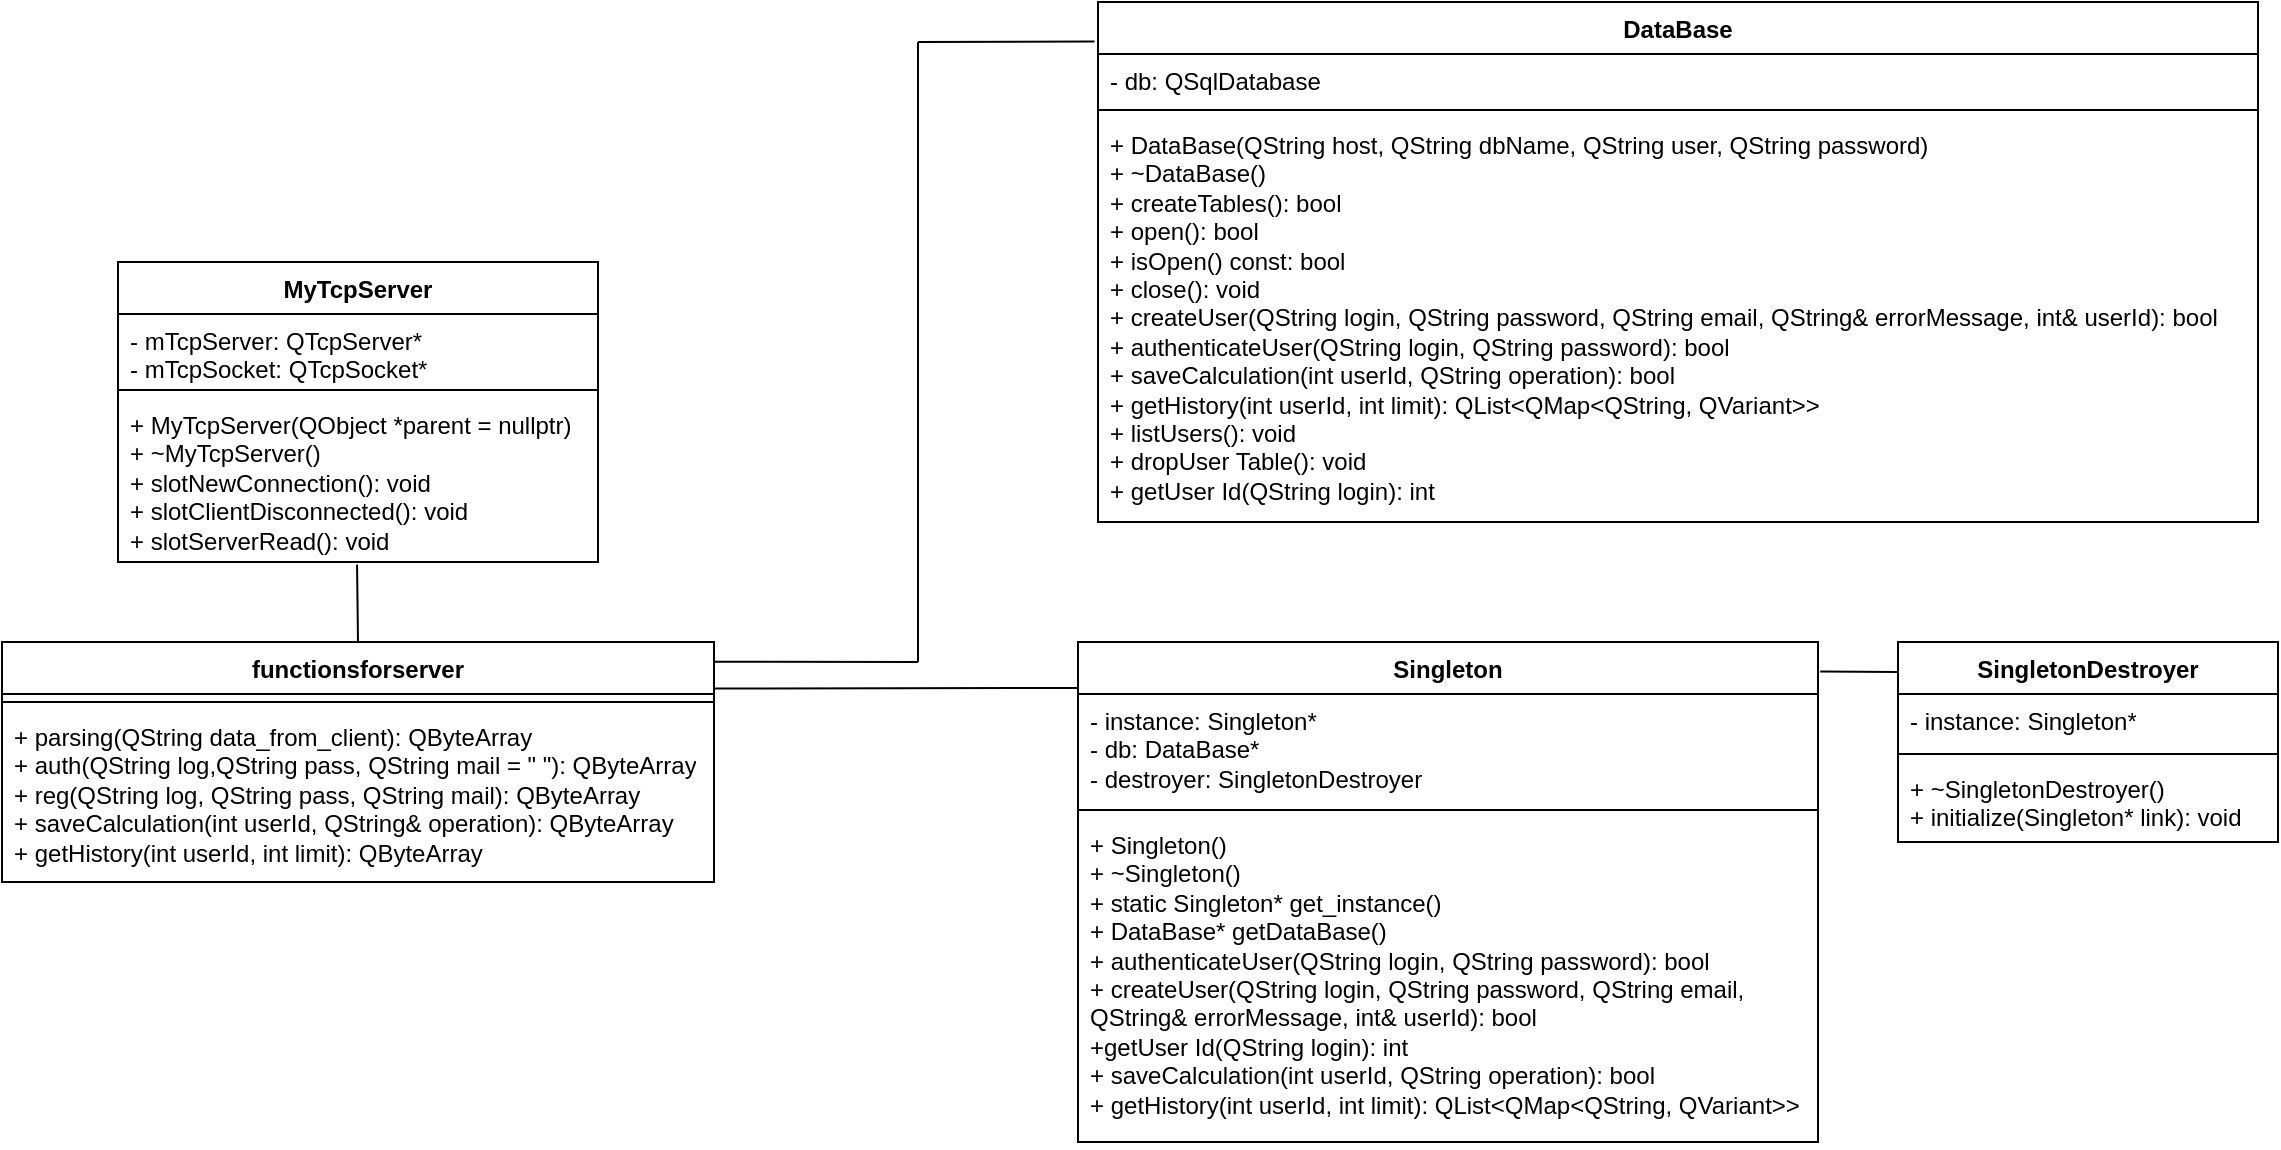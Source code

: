 <mxfile version="26.2.8">
  <diagram name="Страница — 1" id="pIdG_vWwgE1o67iGHw3Q">
    <mxGraphModel grid="1" page="1" gridSize="10" guides="1" tooltips="1" connect="1" arrows="1" fold="1" pageScale="1" pageWidth="827" pageHeight="1169" math="0" shadow="0">
      <root>
        <mxCell id="0" />
        <mxCell id="1" parent="0" />
        <mxCell id="A9gwGV0eM1s3dFcHj9r0-5" value="MyTcpServer" style="swimlane;fontStyle=1;align=center;verticalAlign=top;childLayout=stackLayout;horizontal=1;startSize=26;horizontalStack=0;resizeParent=1;resizeParentMax=0;resizeLast=0;collapsible=1;marginBottom=0;whiteSpace=wrap;html=1;" vertex="1" parent="1">
          <mxGeometry x="80" y="250" width="240" height="150" as="geometry" />
        </mxCell>
        <mxCell id="A9gwGV0eM1s3dFcHj9r0-6" value="- mTcpServer: QTcpServer*&lt;div&gt;- mTcpSocket: QTcpSocket*&lt;/div&gt;" style="text;strokeColor=none;fillColor=none;align=left;verticalAlign=top;spacingLeft=4;spacingRight=4;overflow=hidden;rotatable=0;points=[[0,0.5],[1,0.5]];portConstraint=eastwest;whiteSpace=wrap;html=1;" vertex="1" parent="A9gwGV0eM1s3dFcHj9r0-5">
          <mxGeometry y="26" width="240" height="34" as="geometry" />
        </mxCell>
        <mxCell id="A9gwGV0eM1s3dFcHj9r0-7" value="" style="line;strokeWidth=1;fillColor=none;align=left;verticalAlign=middle;spacingTop=-1;spacingLeft=3;spacingRight=3;rotatable=0;labelPosition=right;points=[];portConstraint=eastwest;strokeColor=inherit;" vertex="1" parent="A9gwGV0eM1s3dFcHj9r0-5">
          <mxGeometry y="60" width="240" height="8" as="geometry" />
        </mxCell>
        <mxCell id="A9gwGV0eM1s3dFcHj9r0-8" value="+ MyTcpServer(QObject *parent = nullptr)&lt;div&gt;+ ~MyTcpServer()&lt;/div&gt;&lt;div&gt;&lt;span style=&quot;background-color: transparent; color: light-dark(rgb(0, 0, 0), rgb(255, 255, 255));&quot;&gt;+ slotNewConnection(): void&lt;/span&gt;&lt;/div&gt;&lt;div&gt;+ slotClientDisconnected(): void&lt;/div&gt;&lt;div&gt;+ slotServerRead(): void&lt;/div&gt;" style="text;strokeColor=none;fillColor=none;align=left;verticalAlign=top;spacingLeft=4;spacingRight=4;overflow=hidden;rotatable=0;points=[[0,0.5],[1,0.5]];portConstraint=eastwest;whiteSpace=wrap;html=1;" vertex="1" parent="A9gwGV0eM1s3dFcHj9r0-5">
          <mxGeometry y="68" width="240" height="82" as="geometry" />
        </mxCell>
        <mxCell id="A9gwGV0eM1s3dFcHj9r0-9" value="functionsforserver" style="swimlane;fontStyle=1;align=center;verticalAlign=top;childLayout=stackLayout;horizontal=1;startSize=26;horizontalStack=0;resizeParent=1;resizeParentMax=0;resizeLast=0;collapsible=1;marginBottom=0;whiteSpace=wrap;html=1;" vertex="1" parent="1">
          <mxGeometry x="22" y="440" width="356" height="120" as="geometry" />
        </mxCell>
        <mxCell id="A9gwGV0eM1s3dFcHj9r0-11" value="" style="line;strokeWidth=1;fillColor=none;align=left;verticalAlign=middle;spacingTop=-1;spacingLeft=3;spacingRight=3;rotatable=0;labelPosition=right;points=[];portConstraint=eastwest;strokeColor=inherit;" vertex="1" parent="A9gwGV0eM1s3dFcHj9r0-9">
          <mxGeometry y="26" width="356" height="8" as="geometry" />
        </mxCell>
        <mxCell id="A9gwGV0eM1s3dFcHj9r0-12" value="+ parsing(QString data_from_client): QByteArray&lt;div&gt;+ auth(QString log,QString pass,&amp;nbsp;&lt;span style=&quot;background-color: transparent; color: light-dark(rgb(0, 0, 0), rgb(255, 255, 255));&quot;&gt;QString mail = &quot; &quot;&lt;/span&gt;&lt;span style=&quot;background-color: transparent; color: light-dark(rgb(0, 0, 0), rgb(255, 255, 255));&quot;&gt;): QByteArray&lt;/span&gt;&lt;/div&gt;&lt;div&gt;+ reg(QString log, QString pass, QString mail): QByteArray&lt;/div&gt;&lt;div&gt;+ saveCalculation(int userId, QString&amp;amp; operation): QByteArray&lt;/div&gt;&lt;div&gt;+ getHistory(int userId, int limit): QByteArray&lt;/div&gt;" style="text;strokeColor=none;fillColor=none;align=left;verticalAlign=top;spacingLeft=4;spacingRight=4;overflow=hidden;rotatable=0;points=[[0,0.5],[1,0.5]];portConstraint=eastwest;whiteSpace=wrap;html=1;" vertex="1" parent="A9gwGV0eM1s3dFcHj9r0-9">
          <mxGeometry y="34" width="356" height="86" as="geometry" />
        </mxCell>
        <mxCell id="8WNhcA9rRjhu5eOppAMc-1" value="DataBase" style="swimlane;fontStyle=1;align=center;verticalAlign=top;childLayout=stackLayout;horizontal=1;startSize=26;horizontalStack=0;resizeParent=1;resizeParentMax=0;resizeLast=0;collapsible=1;marginBottom=0;whiteSpace=wrap;html=1;" vertex="1" parent="1">
          <mxGeometry x="570" y="120" width="580" height="260" as="geometry" />
        </mxCell>
        <mxCell id="8WNhcA9rRjhu5eOppAMc-2" value="- db: QSqlDatabase" style="text;strokeColor=none;fillColor=none;align=left;verticalAlign=top;spacingLeft=4;spacingRight=4;overflow=hidden;rotatable=0;points=[[0,0.5],[1,0.5]];portConstraint=eastwest;whiteSpace=wrap;html=1;" vertex="1" parent="8WNhcA9rRjhu5eOppAMc-1">
          <mxGeometry y="26" width="580" height="24" as="geometry" />
        </mxCell>
        <mxCell id="8WNhcA9rRjhu5eOppAMc-3" value="" style="line;strokeWidth=1;fillColor=none;align=left;verticalAlign=middle;spacingTop=-1;spacingLeft=3;spacingRight=3;rotatable=0;labelPosition=right;points=[];portConstraint=eastwest;strokeColor=inherit;" vertex="1" parent="8WNhcA9rRjhu5eOppAMc-1">
          <mxGeometry y="50" width="580" height="8" as="geometry" />
        </mxCell>
        <mxCell id="8WNhcA9rRjhu5eOppAMc-4" value="+ DataBase(QString host, QString dbName, QString user, QString password)&lt;div&gt;+ ~DataBase()&lt;/div&gt;&lt;div&gt;&lt;div&gt;+ createTables(): bool&lt;/div&gt;&lt;div&gt;+ open(): bool&lt;/div&gt;&lt;div&gt;+ isOpen() const: bool&lt;/div&gt;&lt;/div&gt;&lt;div&gt;+ close(): void&lt;/div&gt;&lt;div&gt;+ createUser(QString&amp;nbsp;&lt;span style=&quot;background-color: transparent; color: light-dark(rgb(0, 0, 0), rgb(255, 255, 255));&quot;&gt;login&lt;/span&gt;&lt;span style=&quot;background-color: transparent; color: light-dark(rgb(0, 0, 0), rgb(255, 255, 255));&quot;&gt;, QString&amp;nbsp;&lt;/span&gt;&lt;span style=&quot;background-color: transparent; color: light-dark(rgb(0, 0, 0), rgb(255, 255, 255));&quot;&gt;password&lt;/span&gt;&lt;span style=&quot;background-color: transparent; color: light-dark(rgb(0, 0, 0), rgb(255, 255, 255));&quot;&gt;, QString&amp;nbsp;&lt;/span&gt;&lt;span style=&quot;background-color: transparent; color: light-dark(rgb(0, 0, 0), rgb(255, 255, 255));&quot;&gt;email, QString&amp;amp; errorMessage, int&amp;amp; userId&lt;/span&gt;&lt;span style=&quot;background-color: transparent; color: light-dark(rgb(0, 0, 0), rgb(255, 255, 255));&quot;&gt;): bool&lt;/span&gt;&lt;/div&gt;&lt;div&gt;&lt;span style=&quot;background-color: transparent; color: light-dark(rgb(0, 0, 0), rgb(255, 255, 255));&quot;&gt;+ authenticateUser(QString login, QString password): bool&lt;/span&gt;&lt;/div&gt;&lt;div&gt;&lt;span style=&quot;background-color: transparent; color: light-dark(rgb(0, 0, 0), rgb(255, 255, 255));&quot;&gt;+ saveCalculation(int userId, QString operation): bool&lt;/span&gt;&lt;/div&gt;&lt;div&gt;&lt;span style=&quot;background-color: transparent; color: light-dark(rgb(0, 0, 0), rgb(255, 255, 255));&quot;&gt;+ getHistory(int userId, int limit): QList&amp;lt;QMap&amp;lt;QString, QVariant&amp;gt;&amp;gt;&lt;/span&gt;&lt;/div&gt;&lt;div&gt;+ listUsers()&lt;span style=&quot;background-color: transparent; color: light-dark(rgb(0, 0, 0), rgb(255, 255, 255));&quot;&gt;: void&lt;/span&gt;&lt;/div&gt;&lt;div&gt;&lt;span style=&quot;background-color: transparent; color: light-dark(rgb(0, 0, 0), rgb(255, 255, 255));&quot;&gt;+ dropUser Table(): void&lt;/span&gt;&lt;/div&gt;&lt;div&gt;&lt;span style=&quot;background-color: transparent; color: light-dark(rgb(0, 0, 0), rgb(255, 255, 255));&quot;&gt;+ getUser Id(QString login): int&lt;/span&gt;&lt;/div&gt;" style="text;strokeColor=none;fillColor=none;align=left;verticalAlign=top;spacingLeft=4;spacingRight=4;overflow=hidden;rotatable=0;points=[[0,0.5],[1,0.5]];portConstraint=eastwest;whiteSpace=wrap;html=1;" vertex="1" parent="8WNhcA9rRjhu5eOppAMc-1">
          <mxGeometry y="58" width="580" height="202" as="geometry" />
        </mxCell>
        <mxCell id="Nwrs-7k7xmA_iiu5eSHF-6" value="Singleton" style="swimlane;fontStyle=1;align=center;verticalAlign=top;childLayout=stackLayout;horizontal=1;startSize=26;horizontalStack=0;resizeParent=1;resizeParentMax=0;resizeLast=0;collapsible=1;marginBottom=0;whiteSpace=wrap;html=1;" vertex="1" parent="1">
          <mxGeometry x="560" y="440" width="370" height="250" as="geometry" />
        </mxCell>
        <mxCell id="Nwrs-7k7xmA_iiu5eSHF-7" value="- instance: Singleton*&lt;div&gt;- db: DataBase*&lt;br&gt;&lt;div&gt;- destroyer: SingletonDestroyer&lt;/div&gt;&lt;/div&gt;" style="text;strokeColor=none;fillColor=none;align=left;verticalAlign=top;spacingLeft=4;spacingRight=4;overflow=hidden;rotatable=0;points=[[0,0.5],[1,0.5]];portConstraint=eastwest;whiteSpace=wrap;html=1;" vertex="1" parent="Nwrs-7k7xmA_iiu5eSHF-6">
          <mxGeometry y="26" width="370" height="54" as="geometry" />
        </mxCell>
        <mxCell id="Nwrs-7k7xmA_iiu5eSHF-8" value="" style="line;strokeWidth=1;fillColor=none;align=left;verticalAlign=middle;spacingTop=-1;spacingLeft=3;spacingRight=3;rotatable=0;labelPosition=right;points=[];portConstraint=eastwest;strokeColor=inherit;" vertex="1" parent="Nwrs-7k7xmA_iiu5eSHF-6">
          <mxGeometry y="80" width="370" height="8" as="geometry" />
        </mxCell>
        <mxCell id="Nwrs-7k7xmA_iiu5eSHF-9" value="+ Singleton()&lt;div&gt;+ ~Singleton()&lt;br&gt;&lt;div&gt;+&amp;nbsp;&lt;span style=&quot;background-color: transparent; color: light-dark(rgb(0, 0, 0), rgb(255, 255, 255));&quot;&gt;static Singleton*&amp;nbsp;&lt;/span&gt;&lt;span style=&quot;background-color: transparent; color: light-dark(rgb(0, 0, 0), rgb(255, 255, 255));&quot;&gt;get_instance()&lt;/span&gt;&lt;/div&gt;&lt;/div&gt;&lt;div&gt;&lt;span style=&quot;background-color: transparent; color: light-dark(rgb(0, 0, 0), rgb(255, 255, 255));&quot;&gt;+ DataBase* getDataBase()&lt;/span&gt;&lt;/div&gt;&lt;div&gt;&lt;span style=&quot;background-color: transparent; color: light-dark(rgb(0, 0, 0), rgb(255, 255, 255));&quot;&gt;+ authenticateUser(QString login, QString password): bool&lt;/span&gt;&lt;/div&gt;&lt;div&gt;&lt;span style=&quot;background-color: transparent; color: light-dark(rgb(0, 0, 0), rgb(255, 255, 255));&quot;&gt;+ createUser(QString login, QString password, QString email, QString&amp;amp; errorMessage, int&amp;amp; userId): bool&lt;/span&gt;&lt;/div&gt;&lt;div&gt;&lt;span style=&quot;background-color: transparent; color: light-dark(rgb(0, 0, 0), rgb(255, 255, 255));&quot;&gt;+getUser Id(QString login): int&lt;/span&gt;&lt;/div&gt;&lt;div&gt;+ saveCalculation(int userId, QString operation): bool&lt;/div&gt;&lt;div&gt;+ getHistory(int userId, int limit): QList&amp;lt;QMap&amp;lt;QString, QVariant&amp;gt;&amp;gt;&lt;/div&gt;" style="text;strokeColor=none;fillColor=none;align=left;verticalAlign=top;spacingLeft=4;spacingRight=4;overflow=hidden;rotatable=0;points=[[0,0.5],[1,0.5]];portConstraint=eastwest;whiteSpace=wrap;html=1;" vertex="1" parent="Nwrs-7k7xmA_iiu5eSHF-6">
          <mxGeometry y="88" width="370" height="162" as="geometry" />
        </mxCell>
        <mxCell id="Nwrs-7k7xmA_iiu5eSHF-10" value="SingletonDestroyer" style="swimlane;fontStyle=1;align=center;verticalAlign=top;childLayout=stackLayout;horizontal=1;startSize=26;horizontalStack=0;resizeParent=1;resizeParentMax=0;resizeLast=0;collapsible=1;marginBottom=0;whiteSpace=wrap;html=1;" vertex="1" parent="1">
          <mxGeometry x="970" y="440" width="190" height="100" as="geometry" />
        </mxCell>
        <mxCell id="Nwrs-7k7xmA_iiu5eSHF-11" value="- instance: Singleton*" style="text;strokeColor=none;fillColor=none;align=left;verticalAlign=top;spacingLeft=4;spacingRight=4;overflow=hidden;rotatable=0;points=[[0,0.5],[1,0.5]];portConstraint=eastwest;whiteSpace=wrap;html=1;" vertex="1" parent="Nwrs-7k7xmA_iiu5eSHF-10">
          <mxGeometry y="26" width="190" height="26" as="geometry" />
        </mxCell>
        <mxCell id="Nwrs-7k7xmA_iiu5eSHF-12" value="" style="line;strokeWidth=1;fillColor=none;align=left;verticalAlign=middle;spacingTop=-1;spacingLeft=3;spacingRight=3;rotatable=0;labelPosition=right;points=[];portConstraint=eastwest;strokeColor=inherit;" vertex="1" parent="Nwrs-7k7xmA_iiu5eSHF-10">
          <mxGeometry y="52" width="190" height="8" as="geometry" />
        </mxCell>
        <mxCell id="Nwrs-7k7xmA_iiu5eSHF-13" value="&lt;span style=&quot;background-color: transparent; color: light-dark(rgb(0, 0, 0), rgb(255, 255, 255));&quot;&gt;+ ~SingletonDestroyer()&lt;/span&gt;&lt;div&gt;&lt;span style=&quot;background-color: transparent; color: light-dark(rgb(0, 0, 0), rgb(255, 255, 255));&quot;&gt;+ initialize(Singleton* link): void&lt;/span&gt;&lt;/div&gt;" style="text;strokeColor=none;fillColor=none;align=left;verticalAlign=top;spacingLeft=4;spacingRight=4;overflow=hidden;rotatable=0;points=[[0,0.5],[1,0.5]];portConstraint=eastwest;whiteSpace=wrap;html=1;" vertex="1" parent="Nwrs-7k7xmA_iiu5eSHF-10">
          <mxGeometry y="60" width="190" height="40" as="geometry" />
        </mxCell>
        <mxCell id="Nwrs-7k7xmA_iiu5eSHF-16" value="" style="endArrow=none;html=1;rounded=0;entryX=1.003;entryY=0.059;entryDx=0;entryDy=0;entryPerimeter=0;" edge="1" parent="1" target="Nwrs-7k7xmA_iiu5eSHF-6">
          <mxGeometry width="50" height="50" relative="1" as="geometry">
            <mxPoint x="970" y="455" as="sourcePoint" />
            <mxPoint x="940" y="430" as="targetPoint" />
            <Array as="points" />
          </mxGeometry>
        </mxCell>
        <mxCell id="Nwrs-7k7xmA_iiu5eSHF-19" value="" style="endArrow=none;html=1;rounded=0;exitX=-0.003;exitY=0.076;exitDx=0;exitDy=0;exitPerimeter=0;" edge="1" parent="1" source="8WNhcA9rRjhu5eOppAMc-1">
          <mxGeometry width="50" height="50" relative="1" as="geometry">
            <mxPoint x="560" y="140" as="sourcePoint" />
            <mxPoint x="480" y="140" as="targetPoint" />
          </mxGeometry>
        </mxCell>
        <mxCell id="Wqm9H9HK_NHPDLtgXBV9-1" value="" style="endArrow=none;html=1;rounded=0;exitX=0.498;exitY=1.016;exitDx=0;exitDy=0;exitPerimeter=0;entryX=0.5;entryY=0;entryDx=0;entryDy=0;" edge="1" parent="1" source="A9gwGV0eM1s3dFcHj9r0-8" target="A9gwGV0eM1s3dFcHj9r0-9">
          <mxGeometry width="50" height="50" relative="1" as="geometry">
            <mxPoint x="180" y="380" as="sourcePoint" />
            <mxPoint x="170" y="340" as="targetPoint" />
          </mxGeometry>
        </mxCell>
        <mxCell id="Wqm9H9HK_NHPDLtgXBV9-3" value="" style="endArrow=none;html=1;rounded=0;exitX=1.001;exitY=0.082;exitDx=0;exitDy=0;exitPerimeter=0;" edge="1" parent="1" source="A9gwGV0eM1s3dFcHj9r0-9">
          <mxGeometry width="50" height="50" relative="1" as="geometry">
            <mxPoint x="378.068" y="420.0" as="sourcePoint" />
            <mxPoint x="480" y="450" as="targetPoint" />
            <Array as="points" />
          </mxGeometry>
        </mxCell>
        <mxCell id="Wqm9H9HK_NHPDLtgXBV9-4" value="" style="endArrow=none;html=1;rounded=0;" edge="1" parent="1">
          <mxGeometry width="50" height="50" relative="1" as="geometry">
            <mxPoint x="480" y="450" as="sourcePoint" />
            <mxPoint x="480" y="140" as="targetPoint" />
          </mxGeometry>
        </mxCell>
        <mxCell id="Wqm9H9HK_NHPDLtgXBV9-6" value="" style="endArrow=none;html=1;rounded=0;entryX=-0.001;entryY=-0.056;entryDx=0;entryDy=0;entryPerimeter=0;exitX=1;exitY=0.194;exitDx=0;exitDy=0;exitPerimeter=0;" edge="1" parent="1" source="A9gwGV0eM1s3dFcHj9r0-9" target="Nwrs-7k7xmA_iiu5eSHF-7">
          <mxGeometry width="50" height="50" relative="1" as="geometry">
            <mxPoint x="390" y="470" as="sourcePoint" />
            <mxPoint x="510" y="390" as="targetPoint" />
          </mxGeometry>
        </mxCell>
      </root>
    </mxGraphModel>
  </diagram>
</mxfile>
